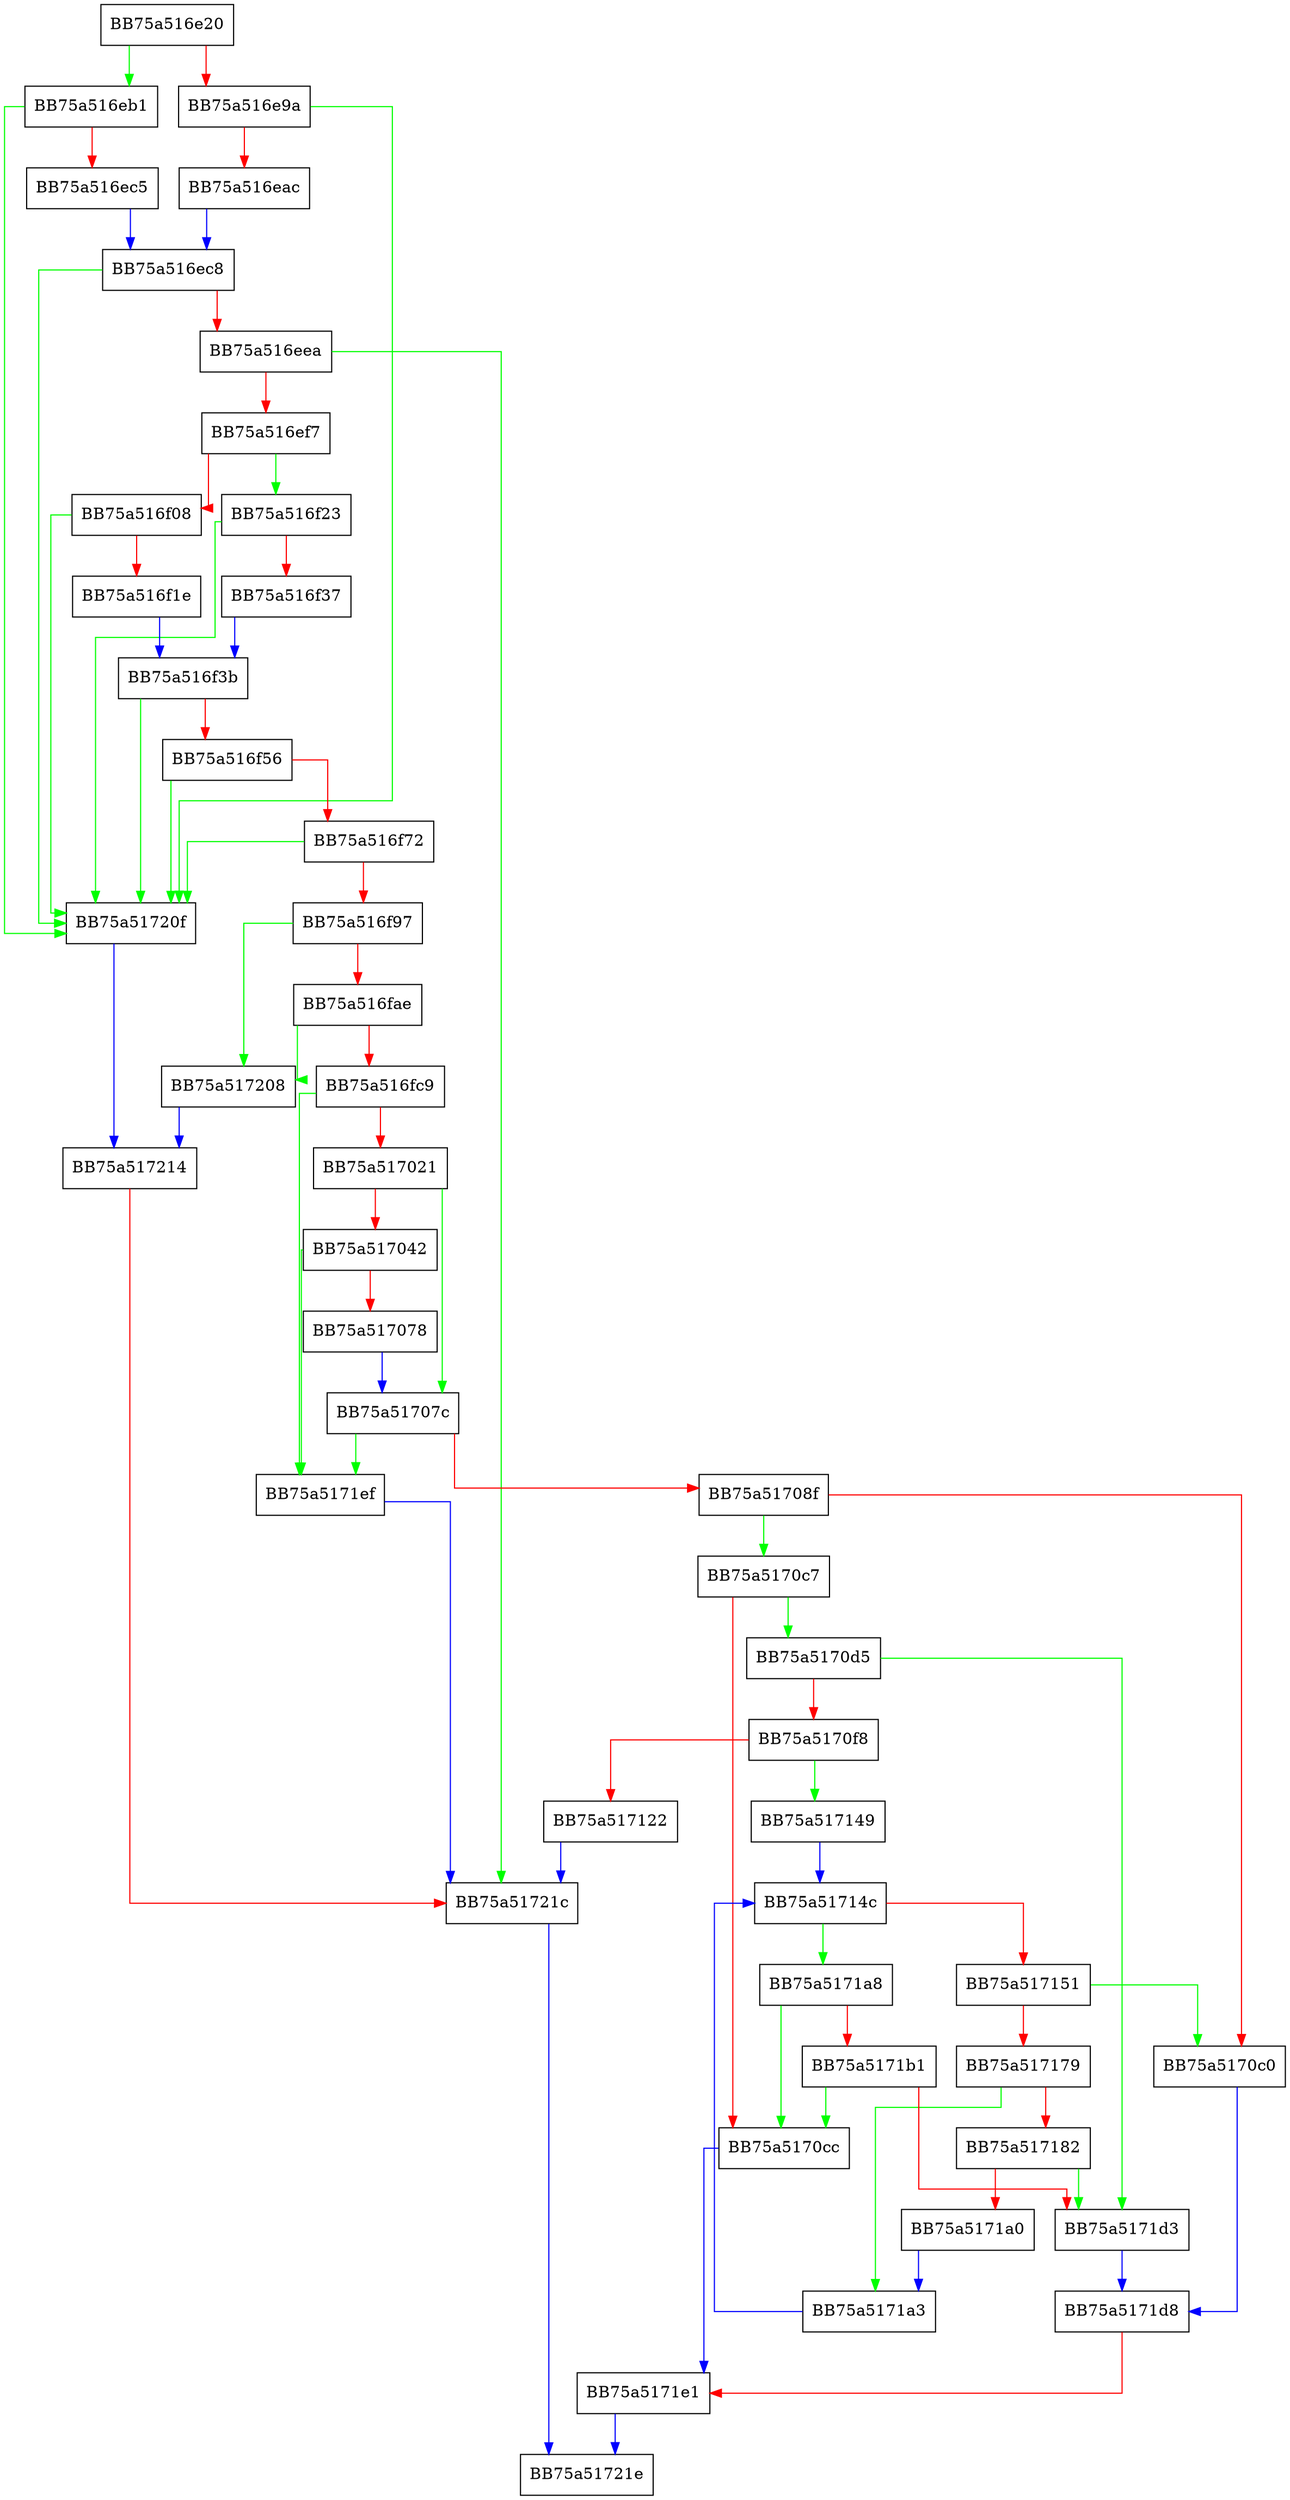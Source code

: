 digraph NetEmuAPI_TypeGetFields {
  node [shape="box"];
  graph [splines=ortho];
  BB75a516e20 -> BB75a516eb1 [color="green"];
  BB75a516e20 -> BB75a516e9a [color="red"];
  BB75a516e9a -> BB75a51720f [color="green"];
  BB75a516e9a -> BB75a516eac [color="red"];
  BB75a516eac -> BB75a516ec8 [color="blue"];
  BB75a516eb1 -> BB75a51720f [color="green"];
  BB75a516eb1 -> BB75a516ec5 [color="red"];
  BB75a516ec5 -> BB75a516ec8 [color="blue"];
  BB75a516ec8 -> BB75a51720f [color="green"];
  BB75a516ec8 -> BB75a516eea [color="red"];
  BB75a516eea -> BB75a51721c [color="green"];
  BB75a516eea -> BB75a516ef7 [color="red"];
  BB75a516ef7 -> BB75a516f23 [color="green"];
  BB75a516ef7 -> BB75a516f08 [color="red"];
  BB75a516f08 -> BB75a51720f [color="green"];
  BB75a516f08 -> BB75a516f1e [color="red"];
  BB75a516f1e -> BB75a516f3b [color="blue"];
  BB75a516f23 -> BB75a51720f [color="green"];
  BB75a516f23 -> BB75a516f37 [color="red"];
  BB75a516f37 -> BB75a516f3b [color="blue"];
  BB75a516f3b -> BB75a51720f [color="green"];
  BB75a516f3b -> BB75a516f56 [color="red"];
  BB75a516f56 -> BB75a51720f [color="green"];
  BB75a516f56 -> BB75a516f72 [color="red"];
  BB75a516f72 -> BB75a51720f [color="green"];
  BB75a516f72 -> BB75a516f97 [color="red"];
  BB75a516f97 -> BB75a517208 [color="green"];
  BB75a516f97 -> BB75a516fae [color="red"];
  BB75a516fae -> BB75a517208 [color="green"];
  BB75a516fae -> BB75a516fc9 [color="red"];
  BB75a516fc9 -> BB75a5171ef [color="green"];
  BB75a516fc9 -> BB75a517021 [color="red"];
  BB75a517021 -> BB75a51707c [color="green"];
  BB75a517021 -> BB75a517042 [color="red"];
  BB75a517042 -> BB75a5171ef [color="green"];
  BB75a517042 -> BB75a517078 [color="red"];
  BB75a517078 -> BB75a51707c [color="blue"];
  BB75a51707c -> BB75a5171ef [color="green"];
  BB75a51707c -> BB75a51708f [color="red"];
  BB75a51708f -> BB75a5170c7 [color="green"];
  BB75a51708f -> BB75a5170c0 [color="red"];
  BB75a5170c0 -> BB75a5171d8 [color="blue"];
  BB75a5170c7 -> BB75a5170d5 [color="green"];
  BB75a5170c7 -> BB75a5170cc [color="red"];
  BB75a5170cc -> BB75a5171e1 [color="blue"];
  BB75a5170d5 -> BB75a5171d3 [color="green"];
  BB75a5170d5 -> BB75a5170f8 [color="red"];
  BB75a5170f8 -> BB75a517149 [color="green"];
  BB75a5170f8 -> BB75a517122 [color="red"];
  BB75a517122 -> BB75a51721c [color="blue"];
  BB75a517149 -> BB75a51714c [color="blue"];
  BB75a51714c -> BB75a5171a8 [color="green"];
  BB75a51714c -> BB75a517151 [color="red"];
  BB75a517151 -> BB75a5170c0 [color="green"];
  BB75a517151 -> BB75a517179 [color="red"];
  BB75a517179 -> BB75a5171a3 [color="green"];
  BB75a517179 -> BB75a517182 [color="red"];
  BB75a517182 -> BB75a5171d3 [color="green"];
  BB75a517182 -> BB75a5171a0 [color="red"];
  BB75a5171a0 -> BB75a5171a3 [color="blue"];
  BB75a5171a3 -> BB75a51714c [color="blue"];
  BB75a5171a8 -> BB75a5170cc [color="green"];
  BB75a5171a8 -> BB75a5171b1 [color="red"];
  BB75a5171b1 -> BB75a5170cc [color="green"];
  BB75a5171b1 -> BB75a5171d3 [color="red"];
  BB75a5171d3 -> BB75a5171d8 [color="blue"];
  BB75a5171d8 -> BB75a5171e1 [color="red"];
  BB75a5171e1 -> BB75a51721e [color="blue"];
  BB75a5171ef -> BB75a51721c [color="blue"];
  BB75a517208 -> BB75a517214 [color="blue"];
  BB75a51720f -> BB75a517214 [color="blue"];
  BB75a517214 -> BB75a51721c [color="red"];
  BB75a51721c -> BB75a51721e [color="blue"];
}